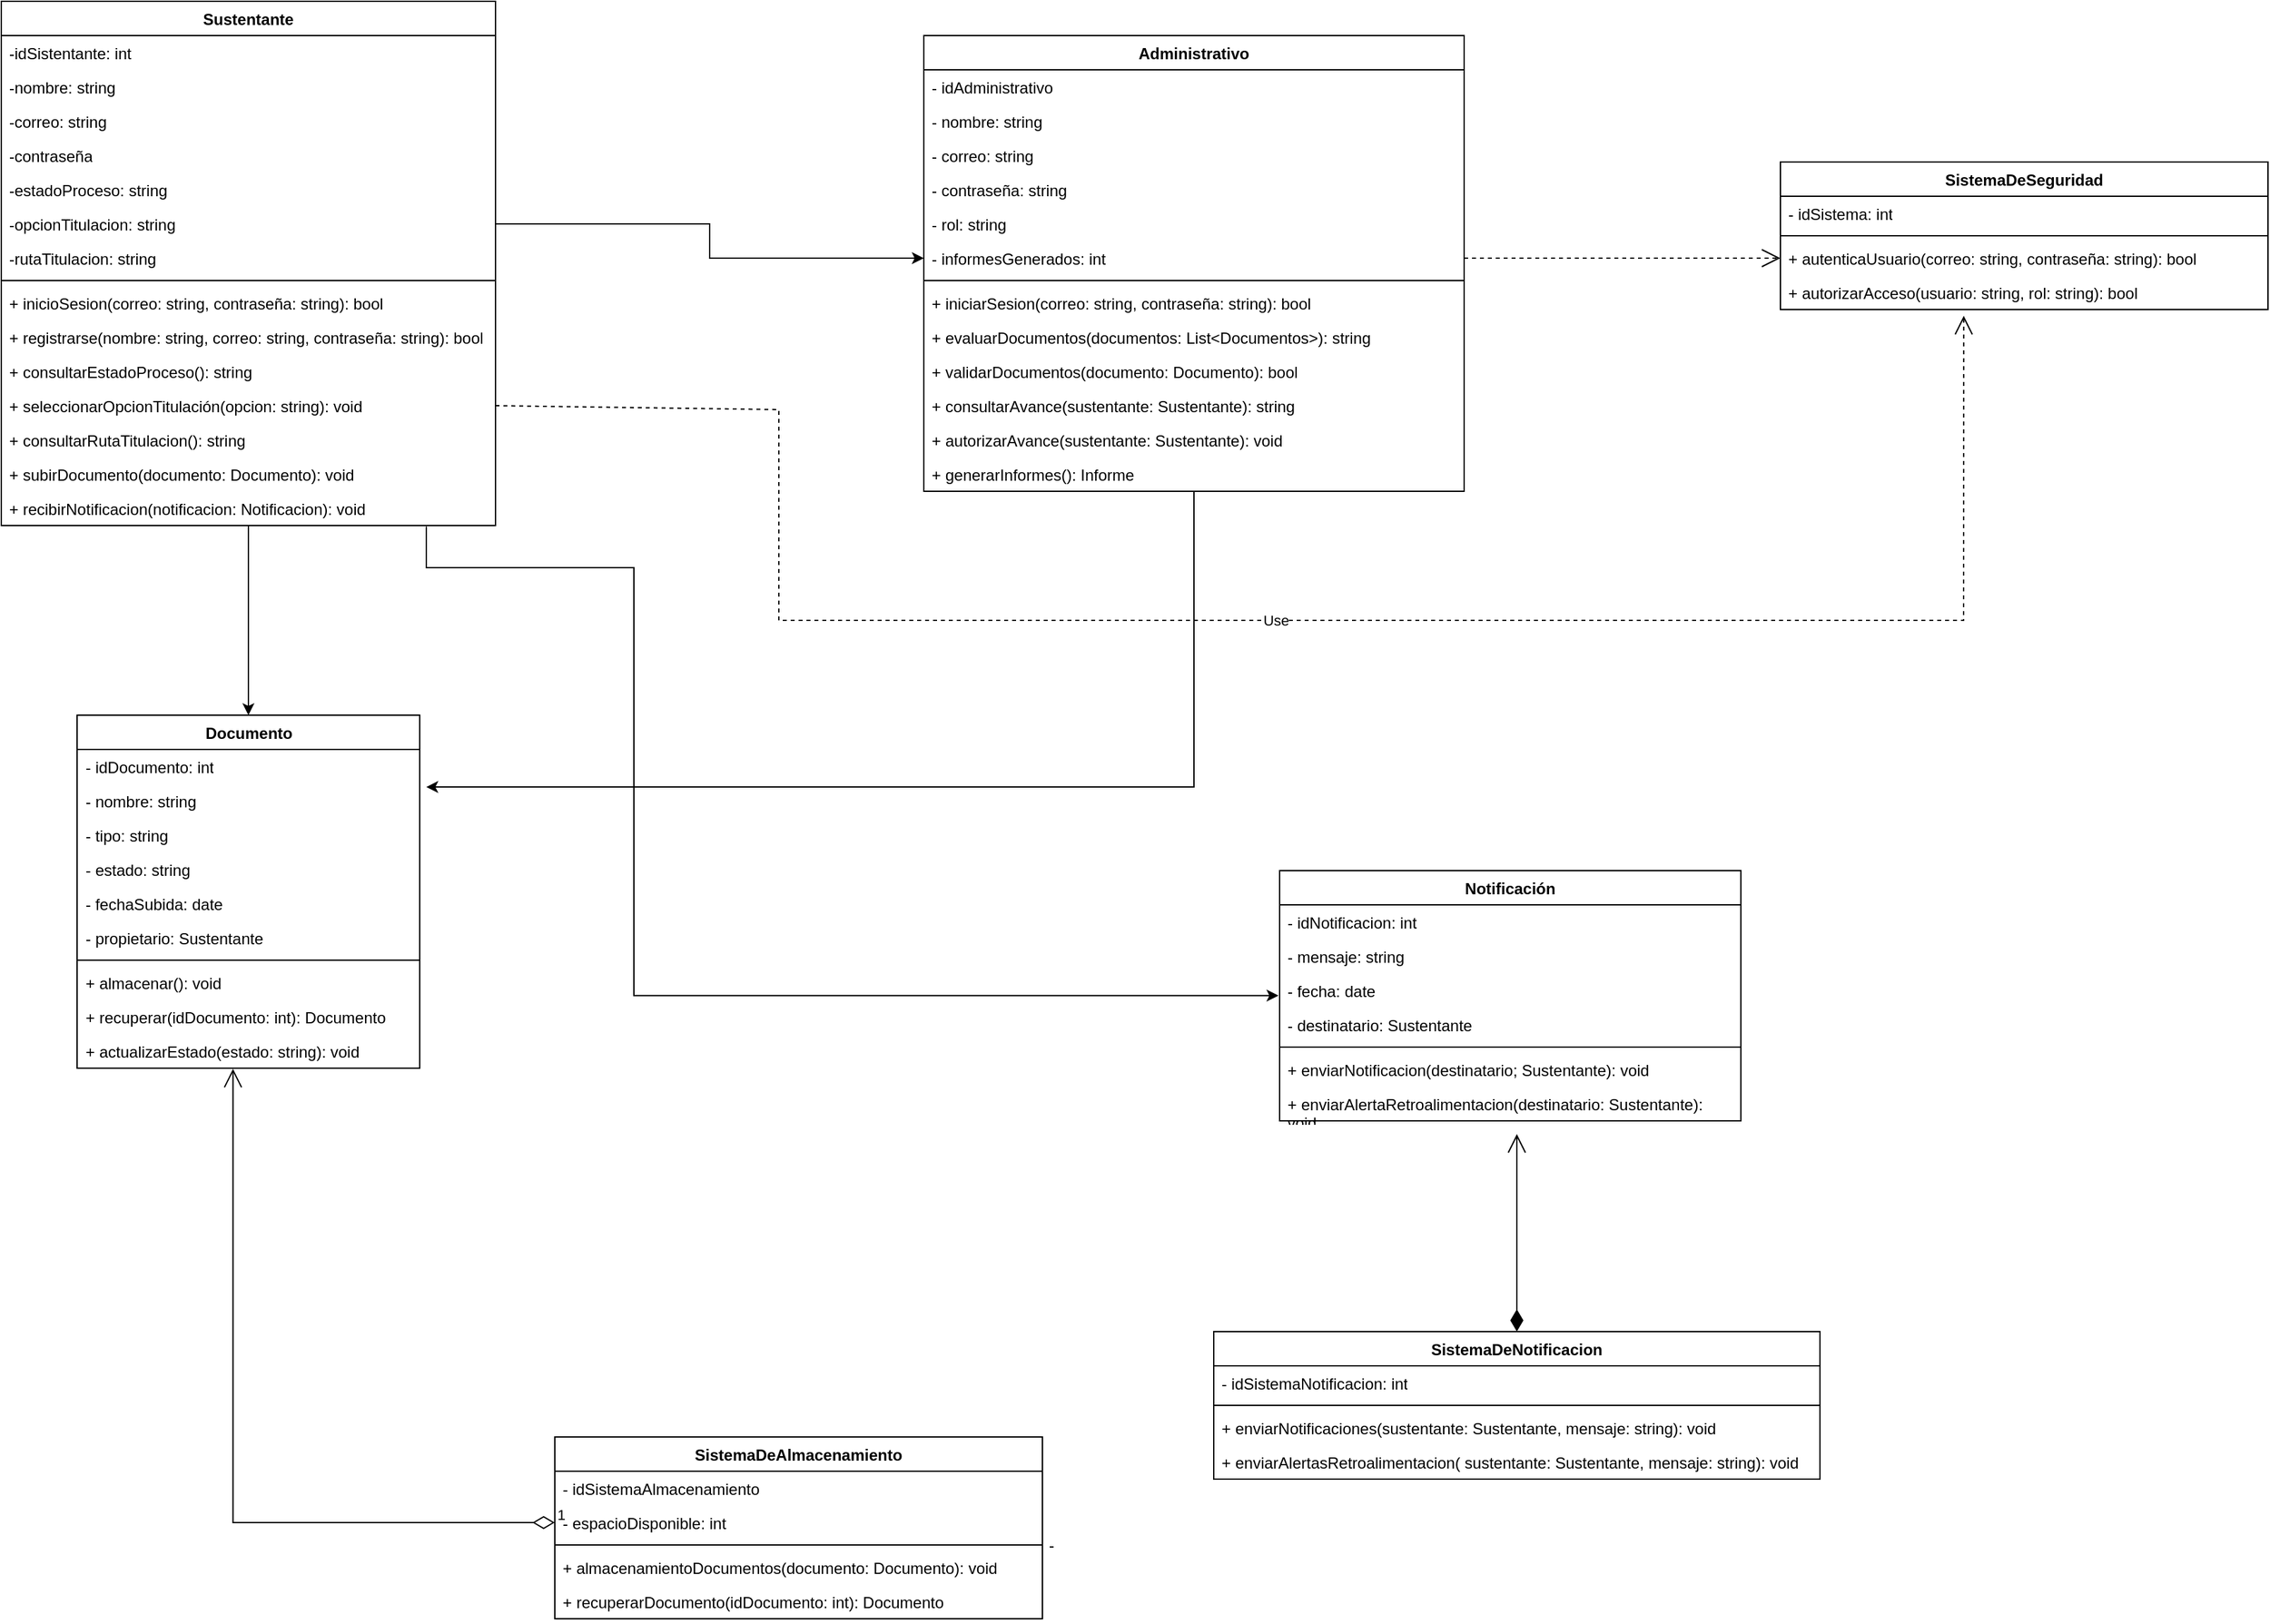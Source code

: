 <mxfile version="25.0.3">
  <diagram id="C5RBs43oDa-KdzZeNtuy" name="Page-1">
    <mxGraphModel dx="2871" dy="1043" grid="1" gridSize="10" guides="1" tooltips="1" connect="1" arrows="1" fold="1" page="1" pageScale="1" pageWidth="827" pageHeight="1169" math="0" shadow="0">
      <root>
        <mxCell id="WIyWlLk6GJQsqaUBKTNV-0" />
        <mxCell id="WIyWlLk6GJQsqaUBKTNV-1" parent="WIyWlLk6GJQsqaUBKTNV-0" />
        <mxCell id="drtFmP4h_T92IuwNgcdr-83" style="edgeStyle=orthogonalEdgeStyle;rounded=0;orthogonalLoop=1;jettySize=auto;html=1;entryX=1.019;entryY=1.098;entryDx=0;entryDy=0;entryPerimeter=0;" edge="1" parent="WIyWlLk6GJQsqaUBKTNV-1" source="drtFmP4h_T92IuwNgcdr-0" target="drtFmP4h_T92IuwNgcdr-70">
          <mxGeometry relative="1" as="geometry" />
        </mxCell>
        <mxCell id="drtFmP4h_T92IuwNgcdr-0" value="Administrativo" style="swimlane;fontStyle=1;align=center;verticalAlign=top;childLayout=stackLayout;horizontal=1;startSize=26;horizontalStack=0;resizeParent=1;resizeParentMax=0;resizeLast=0;collapsible=1;marginBottom=0;whiteSpace=wrap;html=1;" vertex="1" parent="WIyWlLk6GJQsqaUBKTNV-1">
          <mxGeometry x="-70" y="1916" width="410" height="346" as="geometry" />
        </mxCell>
        <mxCell id="drtFmP4h_T92IuwNgcdr-42" value="- idAdministrativo" style="text;strokeColor=none;fillColor=none;align=left;verticalAlign=top;spacingLeft=4;spacingRight=4;overflow=hidden;rotatable=0;points=[[0,0.5],[1,0.5]];portConstraint=eastwest;whiteSpace=wrap;html=1;" vertex="1" parent="drtFmP4h_T92IuwNgcdr-0">
          <mxGeometry y="26" width="410" height="26" as="geometry" />
        </mxCell>
        <mxCell id="drtFmP4h_T92IuwNgcdr-44" value="- nombre: string" style="text;strokeColor=none;fillColor=none;align=left;verticalAlign=top;spacingLeft=4;spacingRight=4;overflow=hidden;rotatable=0;points=[[0,0.5],[1,0.5]];portConstraint=eastwest;whiteSpace=wrap;html=1;" vertex="1" parent="drtFmP4h_T92IuwNgcdr-0">
          <mxGeometry y="52" width="410" height="26" as="geometry" />
        </mxCell>
        <mxCell id="drtFmP4h_T92IuwNgcdr-45" value="- correo: string" style="text;strokeColor=none;fillColor=none;align=left;verticalAlign=top;spacingLeft=4;spacingRight=4;overflow=hidden;rotatable=0;points=[[0,0.5],[1,0.5]];portConstraint=eastwest;whiteSpace=wrap;html=1;" vertex="1" parent="drtFmP4h_T92IuwNgcdr-0">
          <mxGeometry y="78" width="410" height="26" as="geometry" />
        </mxCell>
        <mxCell id="drtFmP4h_T92IuwNgcdr-46" value="- contraseña: string" style="text;strokeColor=none;fillColor=none;align=left;verticalAlign=top;spacingLeft=4;spacingRight=4;overflow=hidden;rotatable=0;points=[[0,0.5],[1,0.5]];portConstraint=eastwest;whiteSpace=wrap;html=1;" vertex="1" parent="drtFmP4h_T92IuwNgcdr-0">
          <mxGeometry y="104" width="410" height="26" as="geometry" />
        </mxCell>
        <mxCell id="drtFmP4h_T92IuwNgcdr-43" value="- rol: string" style="text;strokeColor=none;fillColor=none;align=left;verticalAlign=top;spacingLeft=4;spacingRight=4;overflow=hidden;rotatable=0;points=[[0,0.5],[1,0.5]];portConstraint=eastwest;whiteSpace=wrap;html=1;" vertex="1" parent="drtFmP4h_T92IuwNgcdr-0">
          <mxGeometry y="130" width="410" height="26" as="geometry" />
        </mxCell>
        <mxCell id="drtFmP4h_T92IuwNgcdr-1" value="- informesGenerados: int" style="text;strokeColor=none;fillColor=none;align=left;verticalAlign=top;spacingLeft=4;spacingRight=4;overflow=hidden;rotatable=0;points=[[0,0.5],[1,0.5]];portConstraint=eastwest;whiteSpace=wrap;html=1;" vertex="1" parent="drtFmP4h_T92IuwNgcdr-0">
          <mxGeometry y="156" width="410" height="26" as="geometry" />
        </mxCell>
        <mxCell id="drtFmP4h_T92IuwNgcdr-2" value="" style="line;strokeWidth=1;fillColor=none;align=left;verticalAlign=middle;spacingTop=-1;spacingLeft=3;spacingRight=3;rotatable=0;labelPosition=right;points=[];portConstraint=eastwest;strokeColor=inherit;" vertex="1" parent="drtFmP4h_T92IuwNgcdr-0">
          <mxGeometry y="182" width="410" height="8" as="geometry" />
        </mxCell>
        <mxCell id="drtFmP4h_T92IuwNgcdr-49" value="+ iniciarSesion(correo: string, contraseña: string): bool" style="text;strokeColor=none;fillColor=none;align=left;verticalAlign=top;spacingLeft=4;spacingRight=4;overflow=hidden;rotatable=0;points=[[0,0.5],[1,0.5]];portConstraint=eastwest;whiteSpace=wrap;html=1;" vertex="1" parent="drtFmP4h_T92IuwNgcdr-0">
          <mxGeometry y="190" width="410" height="26" as="geometry" />
        </mxCell>
        <mxCell id="drtFmP4h_T92IuwNgcdr-51" value="+ evaluarDocumentos(documentos: List&amp;lt;Documentos&amp;gt;): string" style="text;strokeColor=none;fillColor=none;align=left;verticalAlign=top;spacingLeft=4;spacingRight=4;overflow=hidden;rotatable=0;points=[[0,0.5],[1,0.5]];portConstraint=eastwest;whiteSpace=wrap;html=1;" vertex="1" parent="drtFmP4h_T92IuwNgcdr-0">
          <mxGeometry y="216" width="410" height="26" as="geometry" />
        </mxCell>
        <mxCell id="drtFmP4h_T92IuwNgcdr-50" value="+ validarDocumentos(documento: Documento): bool " style="text;strokeColor=none;fillColor=none;align=left;verticalAlign=top;spacingLeft=4;spacingRight=4;overflow=hidden;rotatable=0;points=[[0,0.5],[1,0.5]];portConstraint=eastwest;whiteSpace=wrap;html=1;" vertex="1" parent="drtFmP4h_T92IuwNgcdr-0">
          <mxGeometry y="242" width="410" height="26" as="geometry" />
        </mxCell>
        <mxCell id="drtFmP4h_T92IuwNgcdr-48" value="+ consultarAvance(sustentante: Sustentante): string" style="text;strokeColor=none;fillColor=none;align=left;verticalAlign=top;spacingLeft=4;spacingRight=4;overflow=hidden;rotatable=0;points=[[0,0.5],[1,0.5]];portConstraint=eastwest;whiteSpace=wrap;html=1;" vertex="1" parent="drtFmP4h_T92IuwNgcdr-0">
          <mxGeometry y="268" width="410" height="26" as="geometry" />
        </mxCell>
        <mxCell id="drtFmP4h_T92IuwNgcdr-47" value="+ autorizarAvance(sustentante: Sustentante): void" style="text;strokeColor=none;fillColor=none;align=left;verticalAlign=top;spacingLeft=4;spacingRight=4;overflow=hidden;rotatable=0;points=[[0,0.5],[1,0.5]];portConstraint=eastwest;whiteSpace=wrap;html=1;" vertex="1" parent="drtFmP4h_T92IuwNgcdr-0">
          <mxGeometry y="294" width="410" height="26" as="geometry" />
        </mxCell>
        <mxCell id="drtFmP4h_T92IuwNgcdr-3" value="+ generarInformes(): Informe" style="text;strokeColor=none;fillColor=none;align=left;verticalAlign=top;spacingLeft=4;spacingRight=4;overflow=hidden;rotatable=0;points=[[0,0.5],[1,0.5]];portConstraint=eastwest;whiteSpace=wrap;html=1;" vertex="1" parent="drtFmP4h_T92IuwNgcdr-0">
          <mxGeometry y="320" width="410" height="26" as="geometry" />
        </mxCell>
        <mxCell id="drtFmP4h_T92IuwNgcdr-77" style="edgeStyle=orthogonalEdgeStyle;rounded=0;orthogonalLoop=1;jettySize=auto;html=1;entryX=0.5;entryY=0;entryDx=0;entryDy=0;" edge="1" parent="WIyWlLk6GJQsqaUBKTNV-1" source="drtFmP4h_T92IuwNgcdr-4" target="drtFmP4h_T92IuwNgcdr-12">
          <mxGeometry relative="1" as="geometry" />
        </mxCell>
        <mxCell id="drtFmP4h_T92IuwNgcdr-4" value="Sustentante" style="swimlane;fontStyle=1;align=center;verticalAlign=top;childLayout=stackLayout;horizontal=1;startSize=26;horizontalStack=0;resizeParent=1;resizeParentMax=0;resizeLast=0;collapsible=1;marginBottom=0;whiteSpace=wrap;html=1;" vertex="1" parent="WIyWlLk6GJQsqaUBKTNV-1">
          <mxGeometry x="-770" y="1890" width="375" height="398" as="geometry" />
        </mxCell>
        <mxCell id="drtFmP4h_T92IuwNgcdr-28" value="&lt;div&gt;-idSistentante: int&lt;/div&gt;&lt;div&gt;&lt;br&gt;&lt;/div&gt;" style="text;strokeColor=none;fillColor=none;align=left;verticalAlign=top;spacingLeft=4;spacingRight=4;overflow=hidden;rotatable=0;points=[[0,0.5],[1,0.5]];portConstraint=eastwest;whiteSpace=wrap;html=1;" vertex="1" parent="drtFmP4h_T92IuwNgcdr-4">
          <mxGeometry y="26" width="375" height="26" as="geometry" />
        </mxCell>
        <mxCell id="drtFmP4h_T92IuwNgcdr-29" value="-nombre: string" style="text;strokeColor=none;fillColor=none;align=left;verticalAlign=top;spacingLeft=4;spacingRight=4;overflow=hidden;rotatable=0;points=[[0,0.5],[1,0.5]];portConstraint=eastwest;whiteSpace=wrap;html=1;" vertex="1" parent="drtFmP4h_T92IuwNgcdr-4">
          <mxGeometry y="52" width="375" height="26" as="geometry" />
        </mxCell>
        <mxCell id="drtFmP4h_T92IuwNgcdr-30" value="-correo: string" style="text;strokeColor=none;fillColor=none;align=left;verticalAlign=top;spacingLeft=4;spacingRight=4;overflow=hidden;rotatable=0;points=[[0,0.5],[1,0.5]];portConstraint=eastwest;whiteSpace=wrap;html=1;" vertex="1" parent="drtFmP4h_T92IuwNgcdr-4">
          <mxGeometry y="78" width="375" height="26" as="geometry" />
        </mxCell>
        <mxCell id="drtFmP4h_T92IuwNgcdr-31" value="-contraseña" style="text;strokeColor=none;fillColor=none;align=left;verticalAlign=top;spacingLeft=4;spacingRight=4;overflow=hidden;rotatable=0;points=[[0,0.5],[1,0.5]];portConstraint=eastwest;whiteSpace=wrap;html=1;" vertex="1" parent="drtFmP4h_T92IuwNgcdr-4">
          <mxGeometry y="104" width="375" height="26" as="geometry" />
        </mxCell>
        <mxCell id="drtFmP4h_T92IuwNgcdr-32" value="-estadoProceso: string" style="text;strokeColor=none;fillColor=none;align=left;verticalAlign=top;spacingLeft=4;spacingRight=4;overflow=hidden;rotatable=0;points=[[0,0.5],[1,0.5]];portConstraint=eastwest;whiteSpace=wrap;html=1;" vertex="1" parent="drtFmP4h_T92IuwNgcdr-4">
          <mxGeometry y="130" width="375" height="26" as="geometry" />
        </mxCell>
        <mxCell id="drtFmP4h_T92IuwNgcdr-33" value="-opcionTitulacion: string" style="text;strokeColor=none;fillColor=none;align=left;verticalAlign=top;spacingLeft=4;spacingRight=4;overflow=hidden;rotatable=0;points=[[0,0.5],[1,0.5]];portConstraint=eastwest;whiteSpace=wrap;html=1;" vertex="1" parent="drtFmP4h_T92IuwNgcdr-4">
          <mxGeometry y="156" width="375" height="26" as="geometry" />
        </mxCell>
        <mxCell id="drtFmP4h_T92IuwNgcdr-5" value="-rutaTitulacion: string" style="text;strokeColor=none;fillColor=none;align=left;verticalAlign=top;spacingLeft=4;spacingRight=4;overflow=hidden;rotatable=0;points=[[0,0.5],[1,0.5]];portConstraint=eastwest;whiteSpace=wrap;html=1;" vertex="1" parent="drtFmP4h_T92IuwNgcdr-4">
          <mxGeometry y="182" width="375" height="26" as="geometry" />
        </mxCell>
        <mxCell id="drtFmP4h_T92IuwNgcdr-6" value="" style="line;strokeWidth=1;fillColor=none;align=left;verticalAlign=middle;spacingTop=-1;spacingLeft=3;spacingRight=3;rotatable=0;labelPosition=right;points=[];portConstraint=eastwest;strokeColor=inherit;" vertex="1" parent="drtFmP4h_T92IuwNgcdr-4">
          <mxGeometry y="208" width="375" height="8" as="geometry" />
        </mxCell>
        <mxCell id="drtFmP4h_T92IuwNgcdr-36" value="+ inicioSesion(correo: string, contraseña: string): bool" style="text;strokeColor=none;fillColor=none;align=left;verticalAlign=top;spacingLeft=4;spacingRight=4;overflow=hidden;rotatable=0;points=[[0,0.5],[1,0.5]];portConstraint=eastwest;whiteSpace=wrap;html=1;" vertex="1" parent="drtFmP4h_T92IuwNgcdr-4">
          <mxGeometry y="216" width="375" height="26" as="geometry" />
        </mxCell>
        <mxCell id="drtFmP4h_T92IuwNgcdr-37" value="+ registrarse(nombre: string, correo: string, contraseña: string): bool" style="text;strokeColor=none;fillColor=none;align=left;verticalAlign=top;spacingLeft=4;spacingRight=4;overflow=hidden;rotatable=0;points=[[0,0.5],[1,0.5]];portConstraint=eastwest;whiteSpace=wrap;html=1;" vertex="1" parent="drtFmP4h_T92IuwNgcdr-4">
          <mxGeometry y="242" width="375" height="26" as="geometry" />
        </mxCell>
        <mxCell id="drtFmP4h_T92IuwNgcdr-38" value="+ consultarEstadoProceso(): string" style="text;strokeColor=none;fillColor=none;align=left;verticalAlign=top;spacingLeft=4;spacingRight=4;overflow=hidden;rotatable=0;points=[[0,0.5],[1,0.5]];portConstraint=eastwest;whiteSpace=wrap;html=1;" vertex="1" parent="drtFmP4h_T92IuwNgcdr-4">
          <mxGeometry y="268" width="375" height="26" as="geometry" />
        </mxCell>
        <mxCell id="drtFmP4h_T92IuwNgcdr-39" value="+ seleccionarOpcionTitulación(opcion: string): void" style="text;strokeColor=none;fillColor=none;align=left;verticalAlign=top;spacingLeft=4;spacingRight=4;overflow=hidden;rotatable=0;points=[[0,0.5],[1,0.5]];portConstraint=eastwest;whiteSpace=wrap;html=1;" vertex="1" parent="drtFmP4h_T92IuwNgcdr-4">
          <mxGeometry y="294" width="375" height="26" as="geometry" />
        </mxCell>
        <mxCell id="drtFmP4h_T92IuwNgcdr-40" value="+ consultarRutaTitulacion(): string" style="text;strokeColor=none;fillColor=none;align=left;verticalAlign=top;spacingLeft=4;spacingRight=4;overflow=hidden;rotatable=0;points=[[0,0.5],[1,0.5]];portConstraint=eastwest;whiteSpace=wrap;html=1;" vertex="1" parent="drtFmP4h_T92IuwNgcdr-4">
          <mxGeometry y="320" width="375" height="26" as="geometry" />
        </mxCell>
        <mxCell id="drtFmP4h_T92IuwNgcdr-41" value="+ subirDocumento(documento: Documento): void" style="text;strokeColor=none;fillColor=none;align=left;verticalAlign=top;spacingLeft=4;spacingRight=4;overflow=hidden;rotatable=0;points=[[0,0.5],[1,0.5]];portConstraint=eastwest;whiteSpace=wrap;html=1;" vertex="1" parent="drtFmP4h_T92IuwNgcdr-4">
          <mxGeometry y="346" width="375" height="26" as="geometry" />
        </mxCell>
        <mxCell id="drtFmP4h_T92IuwNgcdr-35" value="+ recibirNotificacion(notificacion: Notificacion): void" style="text;strokeColor=none;fillColor=none;align=left;verticalAlign=top;spacingLeft=4;spacingRight=4;overflow=hidden;rotatable=0;points=[[0,0.5],[1,0.5]];portConstraint=eastwest;whiteSpace=wrap;html=1;" vertex="1" parent="drtFmP4h_T92IuwNgcdr-4">
          <mxGeometry y="372" width="375" height="26" as="geometry" />
        </mxCell>
        <mxCell id="drtFmP4h_T92IuwNgcdr-8" value="SistemaDeSeguridad" style="swimlane;fontStyle=1;align=center;verticalAlign=top;childLayout=stackLayout;horizontal=1;startSize=26;horizontalStack=0;resizeParent=1;resizeParentMax=0;resizeLast=0;collapsible=1;marginBottom=0;whiteSpace=wrap;html=1;" vertex="1" parent="WIyWlLk6GJQsqaUBKTNV-1">
          <mxGeometry x="580" y="2012" width="370" height="112" as="geometry" />
        </mxCell>
        <mxCell id="drtFmP4h_T92IuwNgcdr-9" value="- idSistema: int" style="text;strokeColor=none;fillColor=none;align=left;verticalAlign=top;spacingLeft=4;spacingRight=4;overflow=hidden;rotatable=0;points=[[0,0.5],[1,0.5]];portConstraint=eastwest;whiteSpace=wrap;html=1;" vertex="1" parent="drtFmP4h_T92IuwNgcdr-8">
          <mxGeometry y="26" width="370" height="26" as="geometry" />
        </mxCell>
        <mxCell id="drtFmP4h_T92IuwNgcdr-10" value="" style="line;strokeWidth=1;fillColor=none;align=left;verticalAlign=middle;spacingTop=-1;spacingLeft=3;spacingRight=3;rotatable=0;labelPosition=right;points=[];portConstraint=eastwest;strokeColor=inherit;" vertex="1" parent="drtFmP4h_T92IuwNgcdr-8">
          <mxGeometry y="52" width="370" height="8" as="geometry" />
        </mxCell>
        <mxCell id="drtFmP4h_T92IuwNgcdr-55" value="+ autenticaUsuario(correo: string, contraseña: string): bool" style="text;strokeColor=none;fillColor=none;align=left;verticalAlign=top;spacingLeft=4;spacingRight=4;overflow=hidden;rotatable=0;points=[[0,0.5],[1,0.5]];portConstraint=eastwest;whiteSpace=wrap;html=1;" vertex="1" parent="drtFmP4h_T92IuwNgcdr-8">
          <mxGeometry y="60" width="370" height="26" as="geometry" />
        </mxCell>
        <mxCell id="drtFmP4h_T92IuwNgcdr-11" value="+ autorizarAcceso(usuario: string, rol: string): bool" style="text;strokeColor=none;fillColor=none;align=left;verticalAlign=top;spacingLeft=4;spacingRight=4;overflow=hidden;rotatable=0;points=[[0,0.5],[1,0.5]];portConstraint=eastwest;whiteSpace=wrap;html=1;" vertex="1" parent="drtFmP4h_T92IuwNgcdr-8">
          <mxGeometry y="86" width="370" height="26" as="geometry" />
        </mxCell>
        <mxCell id="drtFmP4h_T92IuwNgcdr-12" value="Documento" style="swimlane;fontStyle=1;align=center;verticalAlign=top;childLayout=stackLayout;horizontal=1;startSize=26;horizontalStack=0;resizeParent=1;resizeParentMax=0;resizeLast=0;collapsible=1;marginBottom=0;whiteSpace=wrap;html=1;" vertex="1" parent="WIyWlLk6GJQsqaUBKTNV-1">
          <mxGeometry x="-712.5" y="2432" width="260" height="268" as="geometry" />
        </mxCell>
        <mxCell id="drtFmP4h_T92IuwNgcdr-70" value="- idDocumento: int" style="text;strokeColor=none;fillColor=none;align=left;verticalAlign=top;spacingLeft=4;spacingRight=4;overflow=hidden;rotatable=0;points=[[0,0.5],[1,0.5]];portConstraint=eastwest;whiteSpace=wrap;html=1;" vertex="1" parent="drtFmP4h_T92IuwNgcdr-12">
          <mxGeometry y="26" width="260" height="26" as="geometry" />
        </mxCell>
        <mxCell id="drtFmP4h_T92IuwNgcdr-69" value="- nombre: string" style="text;strokeColor=none;fillColor=none;align=left;verticalAlign=top;spacingLeft=4;spacingRight=4;overflow=hidden;rotatable=0;points=[[0,0.5],[1,0.5]];portConstraint=eastwest;whiteSpace=wrap;html=1;" vertex="1" parent="drtFmP4h_T92IuwNgcdr-12">
          <mxGeometry y="52" width="260" height="26" as="geometry" />
        </mxCell>
        <mxCell id="drtFmP4h_T92IuwNgcdr-68" value="- tipo: string" style="text;strokeColor=none;fillColor=none;align=left;verticalAlign=top;spacingLeft=4;spacingRight=4;overflow=hidden;rotatable=0;points=[[0,0.5],[1,0.5]];portConstraint=eastwest;whiteSpace=wrap;html=1;" vertex="1" parent="drtFmP4h_T92IuwNgcdr-12">
          <mxGeometry y="78" width="260" height="26" as="geometry" />
        </mxCell>
        <mxCell id="drtFmP4h_T92IuwNgcdr-67" value="- estado: string" style="text;strokeColor=none;fillColor=none;align=left;verticalAlign=top;spacingLeft=4;spacingRight=4;overflow=hidden;rotatable=0;points=[[0,0.5],[1,0.5]];portConstraint=eastwest;whiteSpace=wrap;html=1;" vertex="1" parent="drtFmP4h_T92IuwNgcdr-12">
          <mxGeometry y="104" width="260" height="26" as="geometry" />
        </mxCell>
        <mxCell id="drtFmP4h_T92IuwNgcdr-71" value="- fechaSubida: date" style="text;strokeColor=none;fillColor=none;align=left;verticalAlign=top;spacingLeft=4;spacingRight=4;overflow=hidden;rotatable=0;points=[[0,0.5],[1,0.5]];portConstraint=eastwest;whiteSpace=wrap;html=1;" vertex="1" parent="drtFmP4h_T92IuwNgcdr-12">
          <mxGeometry y="130" width="260" height="26" as="geometry" />
        </mxCell>
        <mxCell id="drtFmP4h_T92IuwNgcdr-13" value="- propietario: Sustentante" style="text;strokeColor=none;fillColor=none;align=left;verticalAlign=top;spacingLeft=4;spacingRight=4;overflow=hidden;rotatable=0;points=[[0,0.5],[1,0.5]];portConstraint=eastwest;whiteSpace=wrap;html=1;" vertex="1" parent="drtFmP4h_T92IuwNgcdr-12">
          <mxGeometry y="156" width="260" height="26" as="geometry" />
        </mxCell>
        <mxCell id="drtFmP4h_T92IuwNgcdr-14" value="" style="line;strokeWidth=1;fillColor=none;align=left;verticalAlign=middle;spacingTop=-1;spacingLeft=3;spacingRight=3;rotatable=0;labelPosition=right;points=[];portConstraint=eastwest;strokeColor=inherit;" vertex="1" parent="drtFmP4h_T92IuwNgcdr-12">
          <mxGeometry y="182" width="260" height="8" as="geometry" />
        </mxCell>
        <mxCell id="drtFmP4h_T92IuwNgcdr-72" value="+ almacenar(): void" style="text;strokeColor=none;fillColor=none;align=left;verticalAlign=top;spacingLeft=4;spacingRight=4;overflow=hidden;rotatable=0;points=[[0,0.5],[1,0.5]];portConstraint=eastwest;whiteSpace=wrap;html=1;" vertex="1" parent="drtFmP4h_T92IuwNgcdr-12">
          <mxGeometry y="190" width="260" height="26" as="geometry" />
        </mxCell>
        <mxCell id="drtFmP4h_T92IuwNgcdr-74" value="+ recuperar(idDocumento: int): Documento" style="text;strokeColor=none;fillColor=none;align=left;verticalAlign=top;spacingLeft=4;spacingRight=4;overflow=hidden;rotatable=0;points=[[0,0.5],[1,0.5]];portConstraint=eastwest;whiteSpace=wrap;html=1;" vertex="1" parent="drtFmP4h_T92IuwNgcdr-12">
          <mxGeometry y="216" width="260" height="26" as="geometry" />
        </mxCell>
        <mxCell id="drtFmP4h_T92IuwNgcdr-15" value="+ actualizarEstado(estado: string): void" style="text;strokeColor=none;fillColor=none;align=left;verticalAlign=top;spacingLeft=4;spacingRight=4;overflow=hidden;rotatable=0;points=[[0,0.5],[1,0.5]];portConstraint=eastwest;whiteSpace=wrap;html=1;" vertex="1" parent="drtFmP4h_T92IuwNgcdr-12">
          <mxGeometry y="242" width="260" height="26" as="geometry" />
        </mxCell>
        <mxCell id="drtFmP4h_T92IuwNgcdr-16" value="Notificación" style="swimlane;fontStyle=1;align=center;verticalAlign=top;childLayout=stackLayout;horizontal=1;startSize=26;horizontalStack=0;resizeParent=1;resizeParentMax=0;resizeLast=0;collapsible=1;marginBottom=0;whiteSpace=wrap;html=1;" vertex="1" parent="WIyWlLk6GJQsqaUBKTNV-1">
          <mxGeometry x="200" y="2550" width="350" height="190" as="geometry" />
        </mxCell>
        <mxCell id="drtFmP4h_T92IuwNgcdr-58" value="- idNotificacion: int" style="text;strokeColor=none;fillColor=none;align=left;verticalAlign=top;spacingLeft=4;spacingRight=4;overflow=hidden;rotatable=0;points=[[0,0.5],[1,0.5]];portConstraint=eastwest;whiteSpace=wrap;html=1;" vertex="1" parent="drtFmP4h_T92IuwNgcdr-16">
          <mxGeometry y="26" width="350" height="26" as="geometry" />
        </mxCell>
        <mxCell id="drtFmP4h_T92IuwNgcdr-57" value="- mensaje: string" style="text;strokeColor=none;fillColor=none;align=left;verticalAlign=top;spacingLeft=4;spacingRight=4;overflow=hidden;rotatable=0;points=[[0,0.5],[1,0.5]];portConstraint=eastwest;whiteSpace=wrap;html=1;" vertex="1" parent="drtFmP4h_T92IuwNgcdr-16">
          <mxGeometry y="52" width="350" height="26" as="geometry" />
        </mxCell>
        <mxCell id="drtFmP4h_T92IuwNgcdr-56" value="- fecha: date" style="text;strokeColor=none;fillColor=none;align=left;verticalAlign=top;spacingLeft=4;spacingRight=4;overflow=hidden;rotatable=0;points=[[0,0.5],[1,0.5]];portConstraint=eastwest;whiteSpace=wrap;html=1;" vertex="1" parent="drtFmP4h_T92IuwNgcdr-16">
          <mxGeometry y="78" width="350" height="26" as="geometry" />
        </mxCell>
        <mxCell id="drtFmP4h_T92IuwNgcdr-17" value="- destinatario: Sustentante" style="text;strokeColor=none;fillColor=none;align=left;verticalAlign=top;spacingLeft=4;spacingRight=4;overflow=hidden;rotatable=0;points=[[0,0.5],[1,0.5]];portConstraint=eastwest;whiteSpace=wrap;html=1;" vertex="1" parent="drtFmP4h_T92IuwNgcdr-16">
          <mxGeometry y="104" width="350" height="26" as="geometry" />
        </mxCell>
        <mxCell id="drtFmP4h_T92IuwNgcdr-18" value="" style="line;strokeWidth=1;fillColor=none;align=left;verticalAlign=middle;spacingTop=-1;spacingLeft=3;spacingRight=3;rotatable=0;labelPosition=right;points=[];portConstraint=eastwest;strokeColor=inherit;" vertex="1" parent="drtFmP4h_T92IuwNgcdr-16">
          <mxGeometry y="130" width="350" height="8" as="geometry" />
        </mxCell>
        <mxCell id="drtFmP4h_T92IuwNgcdr-59" value="+ enviarNotificacion(destinatario; Sustentante): void" style="text;strokeColor=none;fillColor=none;align=left;verticalAlign=top;spacingLeft=4;spacingRight=4;overflow=hidden;rotatable=0;points=[[0,0.5],[1,0.5]];portConstraint=eastwest;whiteSpace=wrap;html=1;" vertex="1" parent="drtFmP4h_T92IuwNgcdr-16">
          <mxGeometry y="138" width="350" height="26" as="geometry" />
        </mxCell>
        <mxCell id="drtFmP4h_T92IuwNgcdr-19" value="+ enviarAlertaRetroalimentacion(destinatario: Sustentante): void" style="text;strokeColor=none;fillColor=none;align=left;verticalAlign=top;spacingLeft=4;spacingRight=4;overflow=hidden;rotatable=0;points=[[0,0.5],[1,0.5]];portConstraint=eastwest;whiteSpace=wrap;html=1;" vertex="1" parent="drtFmP4h_T92IuwNgcdr-16">
          <mxGeometry y="164" width="350" height="26" as="geometry" />
        </mxCell>
        <mxCell id="drtFmP4h_T92IuwNgcdr-20" value="SistemaDeNotificacion" style="swimlane;fontStyle=1;align=center;verticalAlign=top;childLayout=stackLayout;horizontal=1;startSize=26;horizontalStack=0;resizeParent=1;resizeParentMax=0;resizeLast=0;collapsible=1;marginBottom=0;whiteSpace=wrap;html=1;" vertex="1" parent="WIyWlLk6GJQsqaUBKTNV-1">
          <mxGeometry x="150" y="2900" width="460" height="112" as="geometry" />
        </mxCell>
        <mxCell id="drtFmP4h_T92IuwNgcdr-21" value="- idSistemaNotificacion: int" style="text;strokeColor=none;fillColor=none;align=left;verticalAlign=top;spacingLeft=4;spacingRight=4;overflow=hidden;rotatable=0;points=[[0,0.5],[1,0.5]];portConstraint=eastwest;whiteSpace=wrap;html=1;" vertex="1" parent="drtFmP4h_T92IuwNgcdr-20">
          <mxGeometry y="26" width="460" height="26" as="geometry" />
        </mxCell>
        <mxCell id="drtFmP4h_T92IuwNgcdr-22" value="" style="line;strokeWidth=1;fillColor=none;align=left;verticalAlign=middle;spacingTop=-1;spacingLeft=3;spacingRight=3;rotatable=0;labelPosition=right;points=[];portConstraint=eastwest;strokeColor=inherit;" vertex="1" parent="drtFmP4h_T92IuwNgcdr-20">
          <mxGeometry y="52" width="460" height="8" as="geometry" />
        </mxCell>
        <mxCell id="drtFmP4h_T92IuwNgcdr-64" value="+ enviarNotificaciones(sustentante: Sustentante, mensaje: string): void" style="text;strokeColor=none;fillColor=none;align=left;verticalAlign=top;spacingLeft=4;spacingRight=4;overflow=hidden;rotatable=0;points=[[0,0.5],[1,0.5]];portConstraint=eastwest;whiteSpace=wrap;html=1;" vertex="1" parent="drtFmP4h_T92IuwNgcdr-20">
          <mxGeometry y="60" width="460" height="26" as="geometry" />
        </mxCell>
        <mxCell id="drtFmP4h_T92IuwNgcdr-23" value="+ enviarAlertasRetroalimentacion( sustentante: Sustentante, mensaje: string): void" style="text;strokeColor=none;fillColor=none;align=left;verticalAlign=top;spacingLeft=4;spacingRight=4;overflow=hidden;rotatable=0;points=[[0,0.5],[1,0.5]];portConstraint=eastwest;whiteSpace=wrap;html=1;" vertex="1" parent="drtFmP4h_T92IuwNgcdr-20">
          <mxGeometry y="86" width="460" height="26" as="geometry" />
        </mxCell>
        <mxCell id="drtFmP4h_T92IuwNgcdr-24" value="SistemaDeAlmacenamiento" style="swimlane;fontStyle=1;align=center;verticalAlign=top;childLayout=stackLayout;horizontal=1;startSize=26;horizontalStack=0;resizeParent=1;resizeParentMax=0;resizeLast=0;collapsible=1;marginBottom=0;whiteSpace=wrap;html=1;" vertex="1" parent="WIyWlLk6GJQsqaUBKTNV-1">
          <mxGeometry x="-350" y="2980" width="370" height="138" as="geometry" />
        </mxCell>
        <mxCell id="drtFmP4h_T92IuwNgcdr-65" value="- idSistemaAlmacenamiento" style="text;strokeColor=none;fillColor=none;align=left;verticalAlign=top;spacingLeft=4;spacingRight=4;overflow=hidden;rotatable=0;points=[[0,0.5],[1,0.5]];portConstraint=eastwest;whiteSpace=wrap;html=1;" vertex="1" parent="drtFmP4h_T92IuwNgcdr-24">
          <mxGeometry y="26" width="370" height="26" as="geometry" />
        </mxCell>
        <mxCell id="drtFmP4h_T92IuwNgcdr-25" value="- espacioDisponible: int" style="text;strokeColor=none;fillColor=none;align=left;verticalAlign=top;spacingLeft=4;spacingRight=4;overflow=hidden;rotatable=0;points=[[0,0.5],[1,0.5]];portConstraint=eastwest;whiteSpace=wrap;html=1;" vertex="1" parent="drtFmP4h_T92IuwNgcdr-24">
          <mxGeometry y="52" width="370" height="26" as="geometry" />
        </mxCell>
        <mxCell id="drtFmP4h_T92IuwNgcdr-26" value="- " style="line;strokeWidth=1;fillColor=none;align=left;verticalAlign=middle;spacingTop=-1;spacingLeft=3;spacingRight=3;rotatable=0;labelPosition=right;points=[];portConstraint=eastwest;strokeColor=inherit;" vertex="1" parent="drtFmP4h_T92IuwNgcdr-24">
          <mxGeometry y="78" width="370" height="8" as="geometry" />
        </mxCell>
        <mxCell id="drtFmP4h_T92IuwNgcdr-66" value="+ almacenamientoDocumentos(documento: Documento): void" style="text;strokeColor=none;fillColor=none;align=left;verticalAlign=top;spacingLeft=4;spacingRight=4;overflow=hidden;rotatable=0;points=[[0,0.5],[1,0.5]];portConstraint=eastwest;whiteSpace=wrap;html=1;" vertex="1" parent="drtFmP4h_T92IuwNgcdr-24">
          <mxGeometry y="86" width="370" height="26" as="geometry" />
        </mxCell>
        <mxCell id="drtFmP4h_T92IuwNgcdr-27" value="+ recuperarDocumento(idDocumento: int): Documento" style="text;strokeColor=none;fillColor=none;align=left;verticalAlign=top;spacingLeft=4;spacingRight=4;overflow=hidden;rotatable=0;points=[[0,0.5],[1,0.5]];portConstraint=eastwest;whiteSpace=wrap;html=1;" vertex="1" parent="drtFmP4h_T92IuwNgcdr-24">
          <mxGeometry y="112" width="370" height="26" as="geometry" />
        </mxCell>
        <mxCell id="drtFmP4h_T92IuwNgcdr-78" value="1" style="endArrow=open;html=1;endSize=12;startArrow=diamondThin;startSize=14;startFill=0;edgeStyle=orthogonalEdgeStyle;align=left;verticalAlign=bottom;rounded=0;exitX=0;exitY=0.5;exitDx=0;exitDy=0;entryX=0.455;entryY=1.017;entryDx=0;entryDy=0;entryPerimeter=0;" edge="1" parent="WIyWlLk6GJQsqaUBKTNV-1" source="drtFmP4h_T92IuwNgcdr-25" target="drtFmP4h_T92IuwNgcdr-15">
          <mxGeometry x="-1" y="3" relative="1" as="geometry">
            <mxPoint x="-290" y="2690" as="sourcePoint" />
            <mxPoint x="-130" y="2690" as="targetPoint" />
          </mxGeometry>
        </mxCell>
        <mxCell id="drtFmP4h_T92IuwNgcdr-80" value="" style="endArrow=open;html=1;endSize=12;startArrow=diamondThin;startSize=14;startFill=1;edgeStyle=orthogonalEdgeStyle;align=left;verticalAlign=bottom;rounded=0;exitX=0.5;exitY=0;exitDx=0;exitDy=0;" edge="1" parent="WIyWlLk6GJQsqaUBKTNV-1" source="drtFmP4h_T92IuwNgcdr-20">
          <mxGeometry x="-0.867" relative="1" as="geometry">
            <mxPoint x="260" y="2790" as="sourcePoint" />
            <mxPoint x="380" y="2750" as="targetPoint" />
            <mxPoint as="offset" />
          </mxGeometry>
        </mxCell>
        <mxCell id="drtFmP4h_T92IuwNgcdr-81" style="edgeStyle=orthogonalEdgeStyle;rounded=0;orthogonalLoop=1;jettySize=auto;html=1;entryX=0;entryY=0.5;entryDx=0;entryDy=0;" edge="1" parent="WIyWlLk6GJQsqaUBKTNV-1" source="drtFmP4h_T92IuwNgcdr-33" target="drtFmP4h_T92IuwNgcdr-1">
          <mxGeometry relative="1" as="geometry" />
        </mxCell>
        <mxCell id="drtFmP4h_T92IuwNgcdr-82" style="edgeStyle=orthogonalEdgeStyle;rounded=0;orthogonalLoop=1;jettySize=auto;html=1;entryX=0.049;entryY=0.919;entryDx=0;entryDy=0;entryPerimeter=0;exitX=0.86;exitY=1.03;exitDx=0;exitDy=0;exitPerimeter=0;" edge="1" parent="WIyWlLk6GJQsqaUBKTNV-1" source="drtFmP4h_T92IuwNgcdr-35">
          <mxGeometry relative="1" as="geometry">
            <mxPoint x="-413" y="2320" as="sourcePoint" />
            <mxPoint x="199.15" y="2644.894" as="targetPoint" />
            <Array as="points">
              <mxPoint x="-447" y="2320" />
              <mxPoint x="-290" y="2320" />
              <mxPoint x="-290" y="2645" />
            </Array>
          </mxGeometry>
        </mxCell>
        <mxCell id="drtFmP4h_T92IuwNgcdr-85" value="" style="endArrow=open;endSize=12;dashed=1;html=1;rounded=0;exitX=1;exitY=0.5;exitDx=0;exitDy=0;entryX=0;entryY=0.5;entryDx=0;entryDy=0;" edge="1" parent="WIyWlLk6GJQsqaUBKTNV-1" source="drtFmP4h_T92IuwNgcdr-1" target="drtFmP4h_T92IuwNgcdr-55">
          <mxGeometry width="160" relative="1" as="geometry">
            <mxPoint x="360" y="2074.89" as="sourcePoint" />
            <mxPoint x="520" y="2074.89" as="targetPoint" />
          </mxGeometry>
        </mxCell>
        <mxCell id="drtFmP4h_T92IuwNgcdr-86" value="Use" style="endArrow=open;endSize=12;dashed=1;html=1;rounded=0;exitX=1;exitY=0.5;exitDx=0;exitDy=0;entryX=0.376;entryY=1.184;entryDx=0;entryDy=0;entryPerimeter=0;" edge="1" parent="WIyWlLk6GJQsqaUBKTNV-1" source="drtFmP4h_T92IuwNgcdr-39" target="drtFmP4h_T92IuwNgcdr-11">
          <mxGeometry width="160" relative="1" as="geometry">
            <mxPoint x="10" y="2210" as="sourcePoint" />
            <mxPoint x="170" y="2210" as="targetPoint" />
            <Array as="points">
              <mxPoint x="-180" y="2200" />
              <mxPoint x="-180" y="2360" />
              <mxPoint x="719" y="2360" />
            </Array>
          </mxGeometry>
        </mxCell>
      </root>
    </mxGraphModel>
  </diagram>
</mxfile>
